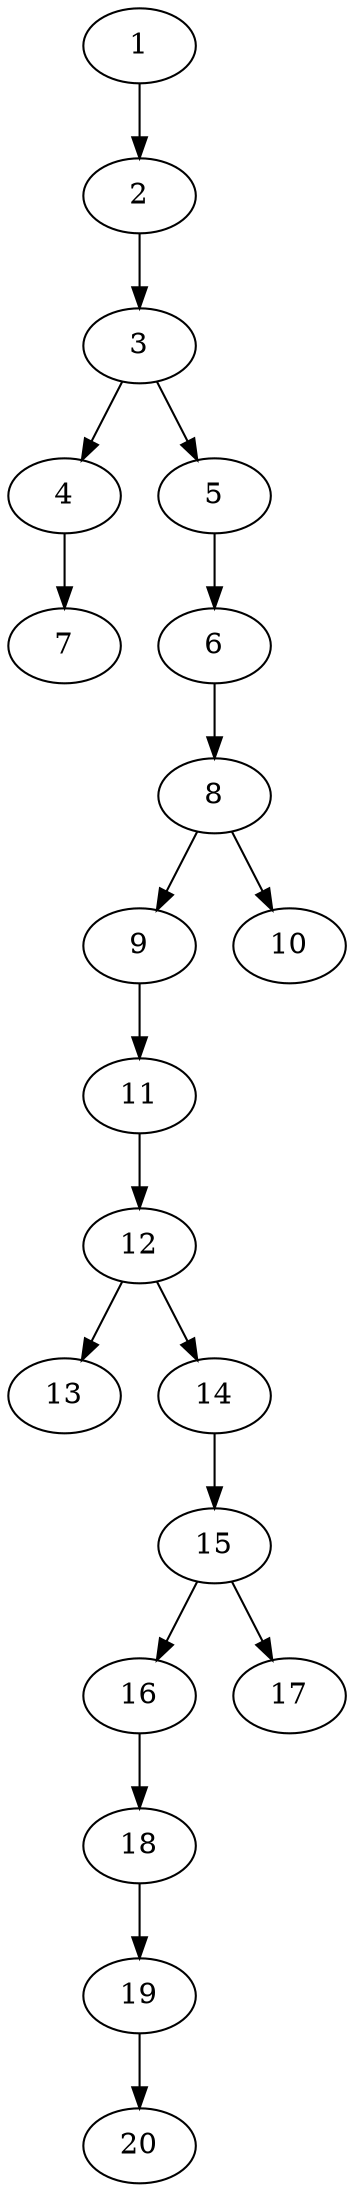 // DAG automatically generated by daggen at Thu Oct  3 13:58:42 2019
// ./daggen --dot -n 20 --ccr 0.4 --fat 0.3 --regular 0.7 --density 0.5 --mindata 5242880 --maxdata 52428800 
digraph G {
  1 [size="35212800", alpha="0.09", expect_size="14085120"] 
  1 -> 2 [size ="14085120"]
  2 [size="43635200", alpha="0.19", expect_size="17454080"] 
  2 -> 3 [size ="17454080"]
  3 [size="24629760", alpha="0.10", expect_size="9851904"] 
  3 -> 4 [size ="9851904"]
  3 -> 5 [size ="9851904"]
  4 [size="77265920", alpha="0.11", expect_size="30906368"] 
  4 -> 7 [size ="30906368"]
  5 [size="102353920", alpha="0.14", expect_size="40941568"] 
  5 -> 6 [size ="40941568"]
  6 [size="33937920", alpha="0.18", expect_size="13575168"] 
  6 -> 8 [size ="13575168"]
  7 [size="62937600", alpha="0.17", expect_size="25175040"] 
  8 [size="76830720", alpha="0.19", expect_size="30732288"] 
  8 -> 9 [size ="30732288"]
  8 -> 10 [size ="30732288"]
  9 [size="109754880", alpha="0.03", expect_size="43901952"] 
  9 -> 11 [size ="43901952"]
  10 [size="77370880", alpha="0.05", expect_size="30948352"] 
  11 [size="127810560", alpha="0.01", expect_size="51124224"] 
  11 -> 12 [size ="51124224"]
  12 [size="64494080", alpha="0.17", expect_size="25797632"] 
  12 -> 13 [size ="25797632"]
  12 -> 14 [size ="25797632"]
  13 [size="59850240", alpha="0.15", expect_size="23940096"] 
  14 [size="116666880", alpha="0.03", expect_size="46666752"] 
  14 -> 15 [size ="46666752"]
  15 [size="64929280", alpha="0.10", expect_size="25971712"] 
  15 -> 16 [size ="25971712"]
  15 -> 17 [size ="25971712"]
  16 [size="32238080", alpha="0.20", expect_size="12895232"] 
  16 -> 18 [size ="12895232"]
  17 [size="21409280", alpha="0.19", expect_size="8563712"] 
  18 [size="121871360", alpha="0.11", expect_size="48748544"] 
  18 -> 19 [size ="48748544"]
  19 [size="115381760", alpha="0.18", expect_size="46152704"] 
  19 -> 20 [size ="46152704"]
  20 [size="14543360", alpha="0.12", expect_size="5817344"] 
}
